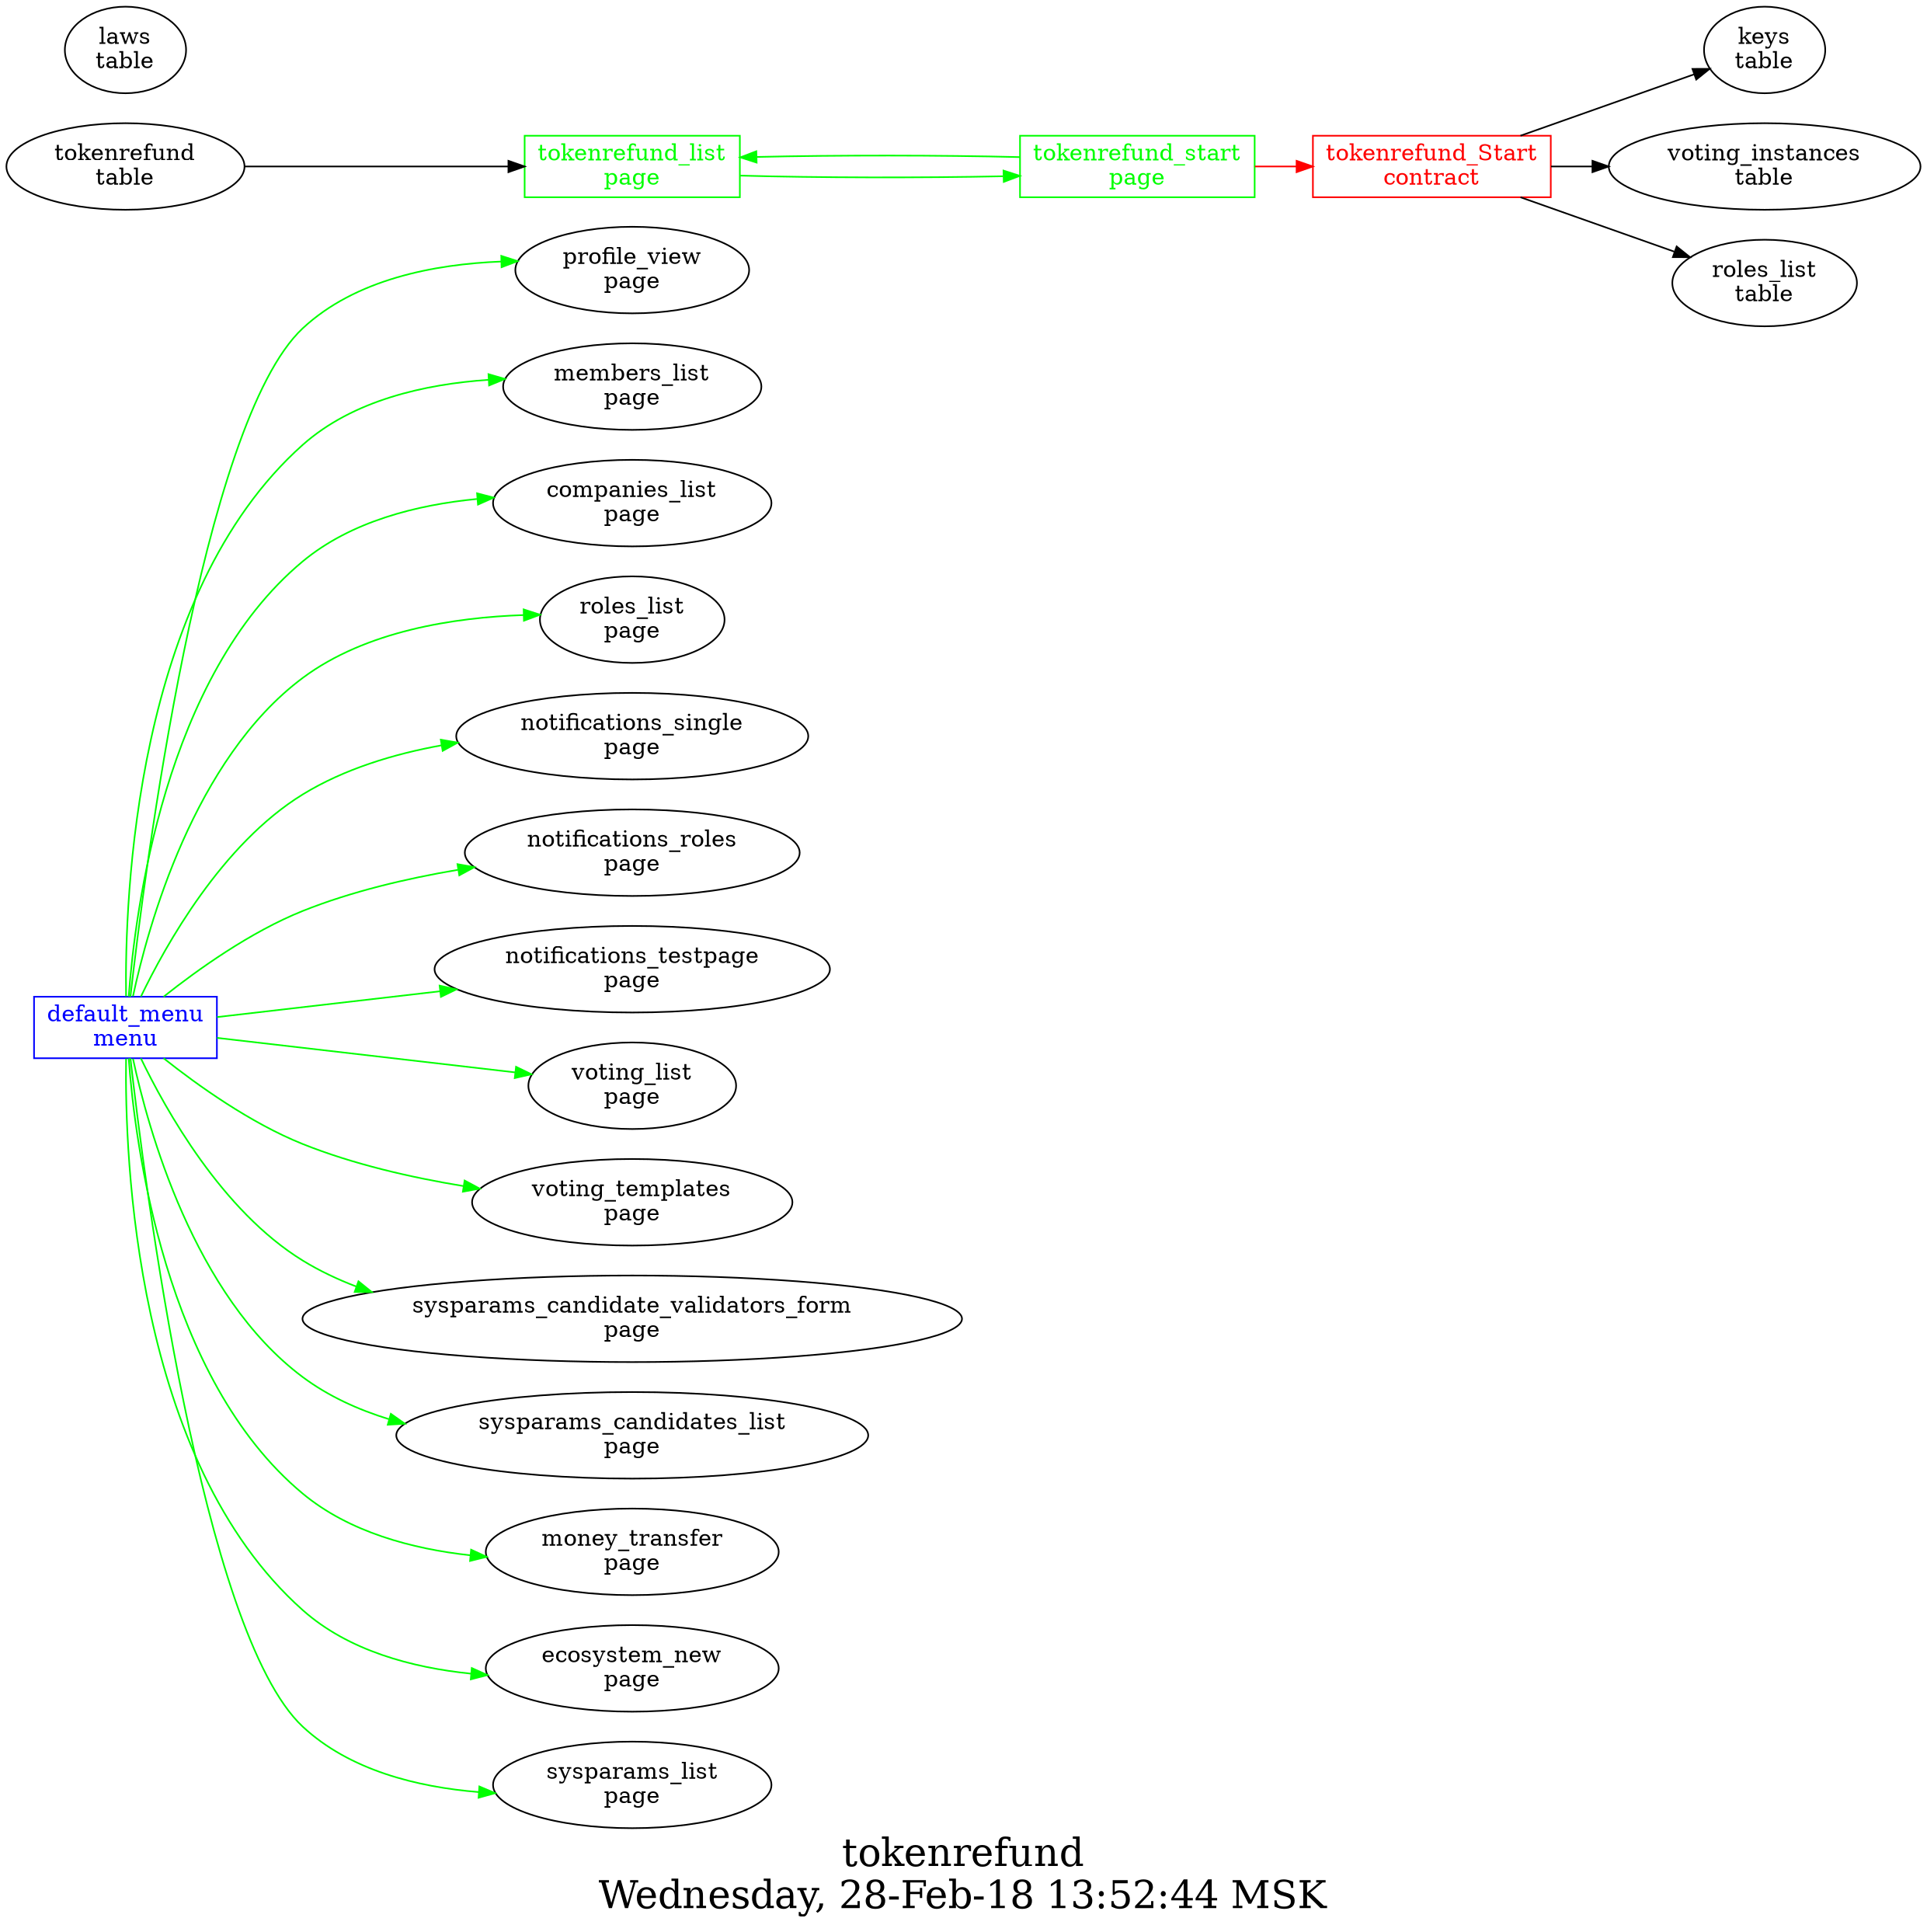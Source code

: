 digraph G {
graph [
  fontsize="24";
  label="tokenrefund\nWednesday, 28-Feb-18 13:52:44 MSK";
  nojustify=true;
  ordering=out;
  rankdir=LR;
  size="30";
];
"default_menu\nmenu" -> "profile_view\npage"  [ color=green ]
"default_menu\nmenu" -> "members_list\npage"  [ color=green ]
"default_menu\nmenu" -> "companies_list\npage"  [ color=green ]
"default_menu\nmenu" -> "roles_list\npage"  [ color=green ]
"default_menu\nmenu" -> "notifications_single\npage"  [ color=green ]
"default_menu\nmenu" -> "notifications_roles\npage"  [ color=green ]
"default_menu\nmenu" -> "notifications_testpage\npage"  [ color=green ]
"default_menu\nmenu" -> "voting_list\npage"  [ color=green ]
"default_menu\nmenu" -> "voting_templates\npage"  [ color=green ]
"default_menu\nmenu" -> "sysparams_candidate_validators_form\npage"  [ color=green ]
"default_menu\nmenu" -> "sysparams_candidates_list\npage"  [ color=green ]
"default_menu\nmenu" -> "money_transfer\npage"  [ color=green ]
"default_menu\nmenu" -> "ecosystem_new\npage"  [ color=green ]
"default_menu\nmenu" -> "sysparams_list\npage"  [ color=green ]
"default_menu\nmenu" [color=blue, fontcolor=blue, group=menus, shape=record];
"tokenrefund\ntable" -> "tokenrefund_list\npage"  [ color="" ]
"tokenrefund_list\npage" -> "tokenrefund_start\npage"  [ color=green ]
"tokenrefund_list\npage" [color=green, fontcolor=green, group=pages, shape=record];
"tokenrefund_start\npage" -> "tokenrefund_Start\ncontract"  [ color=red ]
"tokenrefund_start\npage" -> "tokenrefund_list\npage"  [ color=green ]
"tokenrefund_start\npage" [color=green, fontcolor=green, group=pages, shape=record];
"tokenrefund_Start\ncontract" -> "keys\ntable"  [ color="" ]
"tokenrefund_Start\ncontract" -> "voting_instances\ntable"  [ color="" ]
"tokenrefund_Start\ncontract" -> "roles_list\ntable"  [ color="" ]
"tokenrefund_Start\ncontract" [color=red, fontcolor=red, group=contracts, shape=record];
"laws\ntable" [color="", fontcolor="", group=tables, shape=""];
"tokenrefund\ntable" [color="", fontcolor="", group=tables, shape=""];
}

